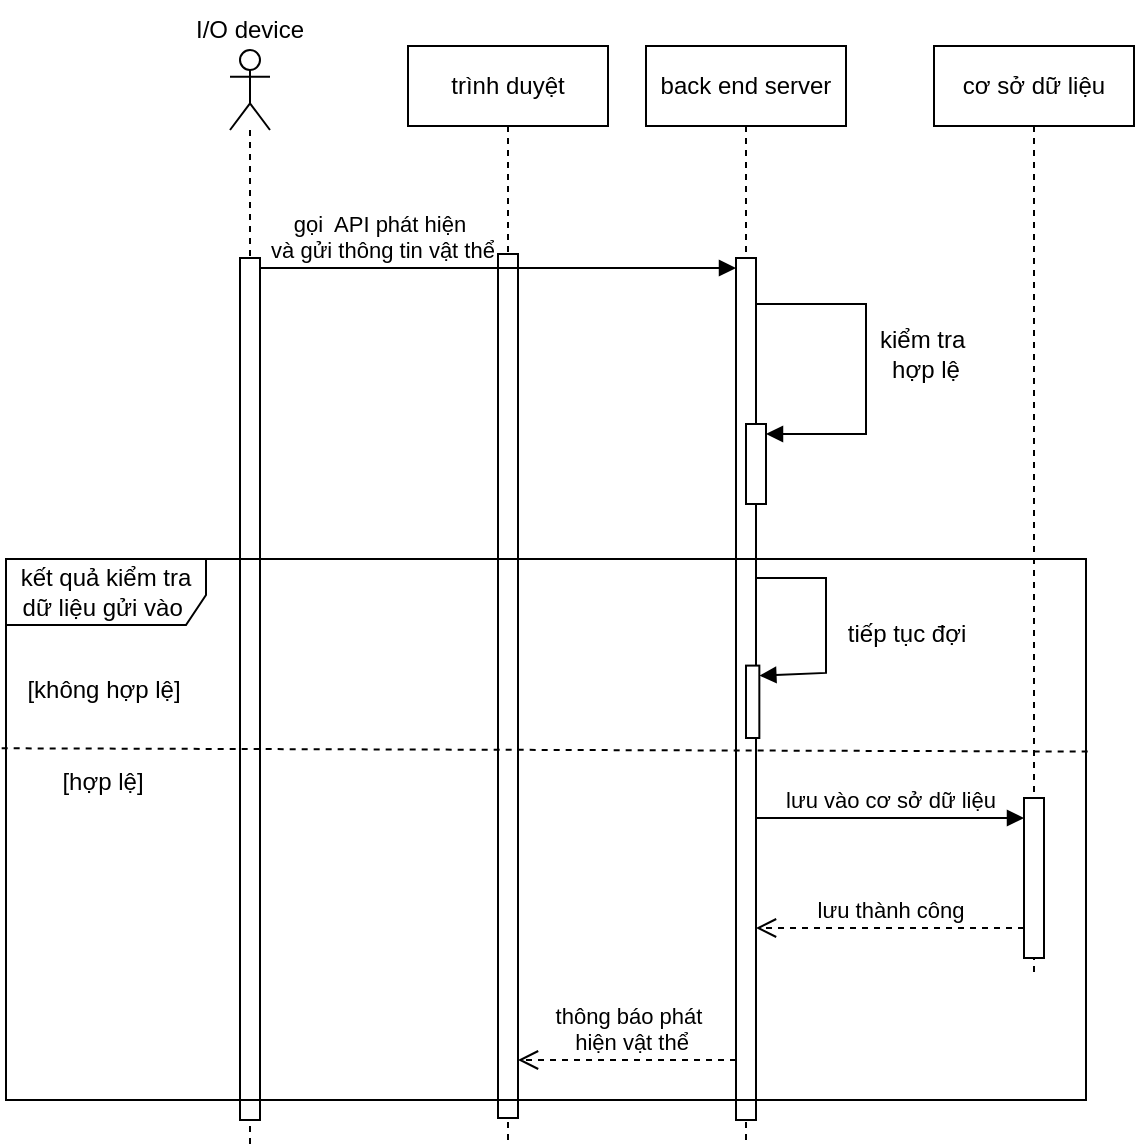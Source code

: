 <mxfile version="24.4.10" type="github" pages="3">
  <diagram name="Page-1" id="2YBvvXClWsGukQMizWep">
    <mxGraphModel dx="910" dy="729" grid="0" gridSize="10" guides="1" tooltips="1" connect="1" arrows="1" fold="1" page="1" pageScale="1" pageWidth="850" pageHeight="1100" math="0" shadow="0">
      <root>
        <mxCell id="0" />
        <mxCell id="1" parent="0" />
        <mxCell id="qbolyQlM2R75Ob0lbREY-8" value="back end server" style="shape=umlLifeline;perimeter=lifelinePerimeter;whiteSpace=wrap;html=1;container=1;dropTarget=0;collapsible=0;recursiveResize=0;outlineConnect=0;portConstraint=eastwest;newEdgeStyle={&quot;curved&quot;:0,&quot;rounded&quot;:0};" parent="1" vertex="1">
          <mxGeometry x="460" y="50" width="100" height="547" as="geometry" />
        </mxCell>
        <mxCell id="ZmXnLd7pqnVYRh7yUR3c-2" value="" style="html=1;points=[[0,0,0,0,5],[0,1,0,0,-5],[1,0,0,0,5],[1,1,0,0,-5]];perimeter=orthogonalPerimeter;outlineConnect=0;targetShapes=umlLifeline;portConstraint=eastwest;newEdgeStyle={&quot;curved&quot;:0,&quot;rounded&quot;:0};" parent="qbolyQlM2R75Ob0lbREY-8" vertex="1">
          <mxGeometry x="45" y="106" width="10" height="431" as="geometry" />
        </mxCell>
        <mxCell id="1TDgZ17aLIaGZtxDTIRO-5" value="" style="html=1;points=[[0,0,0,0,5],[0,1,0,0,-5],[1,0,0,0,5],[1,1,0,0,-5]];perimeter=orthogonalPerimeter;outlineConnect=0;targetShapes=umlLifeline;portConstraint=eastwest;newEdgeStyle={&quot;curved&quot;:0,&quot;rounded&quot;:0};" vertex="1" parent="qbolyQlM2R75Ob0lbREY-8">
          <mxGeometry x="50" y="189" width="10" height="40" as="geometry" />
        </mxCell>
        <mxCell id="1TDgZ17aLIaGZtxDTIRO-6" value="" style="html=1;verticalAlign=bottom;endArrow=block;curved=0;rounded=0;entryX=1;entryY=0;entryDx=0;entryDy=5;entryPerimeter=0;" edge="1" parent="qbolyQlM2R75Ob0lbREY-8" source="ZmXnLd7pqnVYRh7yUR3c-2" target="1TDgZ17aLIaGZtxDTIRO-5">
          <mxGeometry width="80" relative="1" as="geometry">
            <mxPoint x="60" y="139" as="sourcePoint" />
            <mxPoint x="110" y="199" as="targetPoint" />
            <Array as="points">
              <mxPoint x="110" y="129" />
              <mxPoint x="110" y="194" />
            </Array>
          </mxGeometry>
        </mxCell>
        <mxCell id="qbolyQlM2R75Ob0lbREY-13" value="" style="shape=umlLifeline;perimeter=lifelinePerimeter;whiteSpace=wrap;html=1;container=1;dropTarget=0;collapsible=0;recursiveResize=0;outlineConnect=0;portConstraint=eastwest;newEdgeStyle={&quot;curved&quot;:0,&quot;rounded&quot;:0};participant=umlActor;" parent="1" vertex="1">
          <mxGeometry x="252" y="52" width="20" height="547" as="geometry" />
        </mxCell>
        <mxCell id="ZmXnLd7pqnVYRh7yUR3c-1" value="" style="html=1;points=[[0,0,0,0,5],[0,1,0,0,-5],[1,0,0,0,5],[1,1,0,0,-5]];perimeter=orthogonalPerimeter;outlineConnect=0;targetShapes=umlLifeline;portConstraint=eastwest;newEdgeStyle={&quot;curved&quot;:0,&quot;rounded&quot;:0};" parent="qbolyQlM2R75Ob0lbREY-13" vertex="1">
          <mxGeometry x="5" y="104" width="10" height="431" as="geometry" />
        </mxCell>
        <mxCell id="qbolyQlM2R75Ob0lbREY-14" value="I/O device" style="text;html=1;align=center;verticalAlign=middle;whiteSpace=wrap;rounded=0;" parent="1" vertex="1">
          <mxGeometry x="232" y="27" width="60" height="30" as="geometry" />
        </mxCell>
        <mxCell id="ZmXnLd7pqnVYRh7yUR3c-7" value="cơ sở dữ liệu" style="shape=umlLifeline;perimeter=lifelinePerimeter;whiteSpace=wrap;html=1;container=1;dropTarget=0;collapsible=0;recursiveResize=0;outlineConnect=0;portConstraint=eastwest;newEdgeStyle={&quot;curved&quot;:0,&quot;rounded&quot;:0};" parent="1" vertex="1">
          <mxGeometry x="604" y="50" width="100" height="466" as="geometry" />
        </mxCell>
        <mxCell id="ZmXnLd7pqnVYRh7yUR3c-16" value="" style="html=1;points=[[0,0,0,0,5],[0,1,0,0,-5],[1,0,0,0,5],[1,1,0,0,-5]];perimeter=orthogonalPerimeter;outlineConnect=0;targetShapes=umlLifeline;portConstraint=eastwest;newEdgeStyle={&quot;curved&quot;:0,&quot;rounded&quot;:0};" parent="ZmXnLd7pqnVYRh7yUR3c-7" vertex="1">
          <mxGeometry x="45" y="376" width="10" height="80" as="geometry" />
        </mxCell>
        <mxCell id="ZmXnLd7pqnVYRh7yUR3c-10" value="thông báo phát&lt;div&gt;&amp;nbsp;hiện vật thể&lt;/div&gt;" style="html=1;verticalAlign=bottom;endArrow=open;dashed=1;endSize=8;curved=0;rounded=0;" parent="1" edge="1" target="1TDgZ17aLIaGZtxDTIRO-21">
          <mxGeometry relative="1" as="geometry">
            <mxPoint x="505" y="557" as="sourcePoint" />
            <mxPoint x="355" y="557" as="targetPoint" />
          </mxGeometry>
        </mxCell>
        <mxCell id="ZmXnLd7pqnVYRh7yUR3c-15" value="lưu vào cơ sở dữ liệu" style="html=1;verticalAlign=bottom;endArrow=block;curved=0;rounded=0;" parent="1" target="ZmXnLd7pqnVYRh7yUR3c-16" edge="1">
          <mxGeometry width="80" relative="1" as="geometry">
            <mxPoint x="515" y="436" as="sourcePoint" />
            <mxPoint x="685" y="436" as="targetPoint" />
          </mxGeometry>
        </mxCell>
        <mxCell id="ZmXnLd7pqnVYRh7yUR3c-17" value="lưu thành công" style="html=1;verticalAlign=bottom;endArrow=open;dashed=1;endSize=8;curved=0;rounded=0;" parent="1" source="ZmXnLd7pqnVYRh7yUR3c-16" edge="1">
          <mxGeometry relative="1" as="geometry">
            <mxPoint x="685" y="491" as="sourcePoint" />
            <mxPoint x="515" y="491" as="targetPoint" />
          </mxGeometry>
        </mxCell>
        <mxCell id="nVtUhnsX_qFx12Nxfcbm-1" value="trình duyệt" style="shape=umlLifeline;perimeter=lifelinePerimeter;whiteSpace=wrap;html=1;container=1;dropTarget=0;collapsible=0;recursiveResize=0;outlineConnect=0;portConstraint=eastwest;newEdgeStyle={&quot;curved&quot;:0,&quot;rounded&quot;:0};" vertex="1" parent="1">
          <mxGeometry x="341" y="50" width="100" height="547" as="geometry" />
        </mxCell>
        <mxCell id="1TDgZ17aLIaGZtxDTIRO-12" value="kiểm tra&amp;nbsp;&lt;div&gt;hợp lệ&lt;/div&gt;" style="text;html=1;align=center;verticalAlign=middle;whiteSpace=wrap;rounded=0;" vertex="1" parent="1">
          <mxGeometry x="550" y="189" width="100" height="30" as="geometry" />
        </mxCell>
        <mxCell id="1TDgZ17aLIaGZtxDTIRO-15" value="" style="group" vertex="1" connectable="0" parent="1">
          <mxGeometry x="510" y="316" width="40" height="80" as="geometry" />
        </mxCell>
        <mxCell id="1TDgZ17aLIaGZtxDTIRO-13" value="" style="html=1;points=[[0,0,0,0,5],[0,1,0,0,-5],[1,0,0,0,5],[1,1,0,0,-5]];perimeter=orthogonalPerimeter;outlineConnect=0;targetShapes=umlLifeline;portConstraint=eastwest;newEdgeStyle={&quot;curved&quot;:0,&quot;rounded&quot;:0};" vertex="1" parent="1TDgZ17aLIaGZtxDTIRO-15">
          <mxGeometry y="43.8" width="6.67" height="36.2" as="geometry" />
        </mxCell>
        <mxCell id="1TDgZ17aLIaGZtxDTIRO-14" value="" style="html=1;verticalAlign=bottom;endArrow=block;curved=0;rounded=0;entryX=1;entryY=0;entryDx=0;entryDy=5;entryPerimeter=0;" edge="1" parent="1" target="1TDgZ17aLIaGZtxDTIRO-13" source="ZmXnLd7pqnVYRh7yUR3c-2">
          <mxGeometry width="80" relative="1" as="geometry">
            <mxPoint x="520" y="316" as="sourcePoint" />
            <mxPoint x="550" y="367.1" as="targetPoint" />
            <Array as="points">
              <mxPoint x="550" y="316" />
              <mxPoint x="550" y="363.45" />
            </Array>
          </mxGeometry>
        </mxCell>
        <mxCell id="1TDgZ17aLIaGZtxDTIRO-20" value="tiếp tục đợi" style="text;html=1;align=center;verticalAlign=middle;resizable=0;points=[];autosize=1;strokeColor=none;fillColor=none;" vertex="1" parent="1">
          <mxGeometry x="550" y="329" width="80" height="30" as="geometry" />
        </mxCell>
        <mxCell id="1TDgZ17aLIaGZtxDTIRO-21" value="" style="html=1;points=[[0,0,0,0,5],[0,1,0,0,-5],[1,0,0,0,5],[1,1,0,0,-5]];perimeter=orthogonalPerimeter;outlineConnect=0;targetShapes=umlLifeline;portConstraint=eastwest;newEdgeStyle={&quot;curved&quot;:0,&quot;rounded&quot;:0};" vertex="1" parent="1">
          <mxGeometry x="386" y="154" width="10" height="432" as="geometry" />
        </mxCell>
        <mxCell id="1TDgZ17aLIaGZtxDTIRO-24" value="" style="group" vertex="1" connectable="0" parent="1">
          <mxGeometry x="270" y="130" width="117" height="30" as="geometry" />
        </mxCell>
        <mxCell id="ZmXnLd7pqnVYRh7yUR3c-3" value="" style="html=1;verticalAlign=bottom;endArrow=block;curved=0;rounded=0;exitX=1;exitY=0;exitDx=0;exitDy=5;exitPerimeter=0;entryX=0;entryY=0;entryDx=0;entryDy=5;entryPerimeter=0;" parent="1TDgZ17aLIaGZtxDTIRO-24" source="ZmXnLd7pqnVYRh7yUR3c-1" target="ZmXnLd7pqnVYRh7yUR3c-2" edge="1">
          <mxGeometry width="80" relative="1" as="geometry">
            <mxPoint x="-123" y="29" as="sourcePoint" />
            <mxPoint x="277" y="29" as="targetPoint" />
          </mxGeometry>
        </mxCell>
        <mxCell id="1TDgZ17aLIaGZtxDTIRO-22" value="&lt;span style=&quot;font-size: 11px; text-wrap: nowrap; background-color: rgb(255, 255, 255);&quot;&gt;gọi&amp;nbsp; API phát hiện&amp;nbsp;&lt;/span&gt;&lt;div style=&quot;font-size: 11px; text-wrap: nowrap;&quot;&gt;và gửi thông tin vật thể&lt;/div&gt;" style="text;html=1;align=center;verticalAlign=middle;whiteSpace=wrap;rounded=0;" vertex="1" parent="1TDgZ17aLIaGZtxDTIRO-24">
          <mxGeometry width="117" height="30" as="geometry" />
        </mxCell>
        <mxCell id="1TDgZ17aLIaGZtxDTIRO-25" value="" style="group" vertex="1" connectable="0" parent="1">
          <mxGeometry x="140" y="306.5" width="540" height="270.5" as="geometry" />
        </mxCell>
        <mxCell id="1TDgZ17aLIaGZtxDTIRO-7" value="kết quả kiểm tra dữ liệu gửi vào&amp;nbsp;" style="shape=umlFrame;whiteSpace=wrap;html=1;pointerEvents=0;width=100;height=33;" vertex="1" parent="1TDgZ17aLIaGZtxDTIRO-25">
          <mxGeometry width="540.0" height="270.5" as="geometry" />
        </mxCell>
        <mxCell id="1TDgZ17aLIaGZtxDTIRO-9" value="[không hợp lệ]" style="text;html=1;align=center;verticalAlign=middle;whiteSpace=wrap;rounded=0;" vertex="1" parent="1TDgZ17aLIaGZtxDTIRO-25">
          <mxGeometry x="7.5" y="55.61" width="81.5" height="19.21" as="geometry" />
        </mxCell>
        <mxCell id="1TDgZ17aLIaGZtxDTIRO-10" value="[hợp lệ]" style="text;html=1;align=center;verticalAlign=middle;whiteSpace=wrap;rounded=0;" vertex="1" parent="1TDgZ17aLIaGZtxDTIRO-25">
          <mxGeometry x="25.75" y="101.947" width="45.0" height="19.207" as="geometry" />
        </mxCell>
        <mxCell id="1TDgZ17aLIaGZtxDTIRO-8" value="" style="endArrow=none;dashed=1;html=1;rounded=0;entryX=1.005;entryY=0.245;entryDx=0;entryDy=0;entryPerimeter=0;exitX=-0.004;exitY=0.239;exitDx=0;exitDy=0;exitPerimeter=0;" edge="1" parent="1TDgZ17aLIaGZtxDTIRO-25">
          <mxGeometry width="50" height="50" relative="1" as="geometry">
            <mxPoint x="-2.16" y="94.649" as="sourcePoint" />
            <mxPoint x="542.7" y="96.273" as="targetPoint" />
          </mxGeometry>
        </mxCell>
      </root>
    </mxGraphModel>
  </diagram>
  <diagram id="wsipa3nCR_cgtwHuJBkn" name="Trang-2">
    <mxGraphModel grid="0" page="1" gridSize="10" guides="1" tooltips="1" connect="1" arrows="1" fold="1" pageScale="1" pageWidth="827" pageHeight="1169" math="0" shadow="0">
      <root>
        <mxCell id="0" />
        <mxCell id="1" parent="0" />
        <mxCell id="sqwxat3A_O1277O_DdnL-1" value="" style="shape=umlLifeline;perimeter=lifelinePerimeter;whiteSpace=wrap;html=1;container=1;dropTarget=0;collapsible=0;recursiveResize=0;outlineConnect=0;portConstraint=eastwest;newEdgeStyle={&quot;curved&quot;:0,&quot;rounded&quot;:0};participant=umlActor;" vertex="1" parent="1">
          <mxGeometry x="180" y="50" width="20" height="190" as="geometry" />
        </mxCell>
        <mxCell id="sqwxat3A_O1277O_DdnL-2" value="" style="html=1;points=[[0,0,0,0,5],[0,1,0,0,-5],[1,0,0,0,5],[1,1,0,0,-5]];perimeter=orthogonalPerimeter;outlineConnect=0;targetShapes=umlLifeline;portConstraint=eastwest;newEdgeStyle={&quot;curved&quot;:0,&quot;rounded&quot;:0};" vertex="1" parent="sqwxat3A_O1277O_DdnL-1">
          <mxGeometry x="5" y="105" width="10" height="75" as="geometry" />
        </mxCell>
        <mxCell id="sqwxat3A_O1277O_DdnL-3" value="trình duyệt" style="shape=umlLifeline;perimeter=lifelinePerimeter;whiteSpace=wrap;html=1;container=1;dropTarget=0;collapsible=0;recursiveResize=0;outlineConnect=0;portConstraint=eastwest;newEdgeStyle={&quot;curved&quot;:0,&quot;rounded&quot;:0};" vertex="1" parent="1">
          <mxGeometry x="258" y="50" width="100" height="300" as="geometry" />
        </mxCell>
        <mxCell id="sqwxat3A_O1277O_DdnL-4" value="" style="html=1;points=[[0,0,0,0,5],[0,1,0,0,-5],[1,0,0,0,5],[1,1,0,0,-5]];perimeter=orthogonalPerimeter;outlineConnect=0;targetShapes=umlLifeline;portConstraint=eastwest;newEdgeStyle={&quot;curved&quot;:0,&quot;rounded&quot;:0};" vertex="1" parent="sqwxat3A_O1277O_DdnL-3">
          <mxGeometry x="45" y="165" width="10" height="120" as="geometry" />
        </mxCell>
        <mxCell id="sqwxat3A_O1277O_DdnL-5" value="Cobot framework" style="shape=umlLifeline;perimeter=lifelinePerimeter;whiteSpace=wrap;html=1;container=1;dropTarget=0;collapsible=0;recursiveResize=0;outlineConnect=0;portConstraint=eastwest;newEdgeStyle={&quot;curved&quot;:0,&quot;rounded&quot;:0};" vertex="1" parent="1">
          <mxGeometry x="584" y="50" width="100" height="380" as="geometry" />
        </mxCell>
        <mxCell id="sqwxat3A_O1277O_DdnL-6" value="" style="html=1;points=[[0,0,0,0,5],[0,1,0,0,-5],[1,0,0,0,5],[1,1,0,0,-5]];perimeter=orthogonalPerimeter;outlineConnect=0;targetShapes=umlLifeline;portConstraint=eastwest;newEdgeStyle={&quot;curved&quot;:0,&quot;rounded&quot;:0};" vertex="1" parent="sqwxat3A_O1277O_DdnL-5">
          <mxGeometry x="45" y="311" width="10" height="54" as="geometry" />
        </mxCell>
        <mxCell id="fLsFqSRuKYM0FR46ndsp-1" value="&lt;span style=&quot;font-weight: normal;&quot;&gt;User&lt;/span&gt;" style="text;align=center;fontStyle=1;verticalAlign=middle;spacingLeft=3;spacingRight=3;strokeColor=none;rotatable=0;points=[[0,0.5],[1,0.5]];portConstraint=eastwest;html=1;" vertex="1" parent="1">
          <mxGeometry x="150" y="27" width="80" height="26" as="geometry" />
        </mxCell>
        <mxCell id="fLsFqSRuKYM0FR46ndsp-2" value="mở ứng dụng&lt;div&gt;&amp;nbsp;trên trình duyệt&amp;nbsp;&lt;/div&gt;" style="html=1;verticalAlign=bottom;startArrow=oval;startFill=1;endArrow=block;startSize=8;curved=0;rounded=0;" edge="1" parent="1">
          <mxGeometry width="60" relative="1" as="geometry">
            <mxPoint x="100" y="160" as="sourcePoint" />
            <mxPoint x="190" y="160" as="targetPoint" />
          </mxGeometry>
        </mxCell>
        <mxCell id="fLsFqSRuKYM0FR46ndsp-4" value="lập trình công&lt;div&gt;&amp;nbsp;việc cho cobot&lt;/div&gt;" style="html=1;verticalAlign=bottom;endArrow=block;curved=0;rounded=0;" edge="1" parent="1" target="sqwxat3A_O1277O_DdnL-4">
          <mxGeometry width="80" relative="1" as="geometry">
            <mxPoint x="195" y="228.5" as="sourcePoint" />
            <mxPoint x="345" y="228.5" as="targetPoint" />
          </mxGeometry>
        </mxCell>
        <mxCell id="fLsFqSRuKYM0FR46ndsp-6" value="gọi các API để lấy dữ liệu" style="html=1;verticalAlign=bottom;endArrow=block;curved=0;rounded=0;" edge="1" parent="1" source="sqwxat3A_O1277O_DdnL-4" target="3-T_g8drjAlXLT7Miw2y-3">
          <mxGeometry width="80" relative="1" as="geometry">
            <mxPoint x="355" y="329.5" as="sourcePoint" />
            <mxPoint x="505" y="329.5" as="targetPoint" />
          </mxGeometry>
        </mxCell>
        <mxCell id="fLsFqSRuKYM0FR46ndsp-7" value="gọi hành động&lt;div&gt;&amp;nbsp;được yêu cầu&lt;/div&gt;" style="html=1;verticalAlign=bottom;endArrow=block;curved=0;rounded=0;" edge="1" parent="1">
          <mxGeometry width="80" relative="1" as="geometry">
            <mxPoint x="468" y="364.0" as="sourcePoint" />
            <mxPoint x="629" y="364.0" as="targetPoint" />
          </mxGeometry>
        </mxCell>
        <mxCell id="fLsFqSRuKYM0FR46ndsp-8" value="trả về dữ liệu chuỗi&amp;nbsp;&lt;div&gt;hành động và vật thể&lt;/div&gt;" style="html=1;verticalAlign=bottom;endArrow=open;dashed=1;endSize=8;curved=0;rounded=0;" edge="1" parent="1">
          <mxGeometry relative="1" as="geometry">
            <mxPoint x="629" y="410" as="sourcePoint" />
            <mxPoint x="468" y="410" as="targetPoint" />
          </mxGeometry>
        </mxCell>
        <mxCell id="fLsFqSRuKYM0FR46ndsp-16" value="" style="group" vertex="1" connectable="0" parent="1">
          <mxGeometry x="515" y="529" width="360" height="31.5" as="geometry" />
        </mxCell>
        <mxCell id="fLsFqSRuKYM0FR46ndsp-18" value="&lt;span style=&quot;font-size: 11px; text-wrap: nowrap; background-color: rgb(255, 255, 255);&quot;&gt;cập nhật lại&lt;/span&gt;&lt;div style=&quot;font-size: 11px; text-wrap: nowrap;&quot;&gt;&amp;nbsp;thông tin vật thể&lt;/div&gt;" style="text;html=1;align=center;verticalAlign=middle;whiteSpace=wrap;rounded=0;" vertex="1" parent="fLsFqSRuKYM0FR46ndsp-16">
          <mxGeometry x="-45" width="90" height="30" as="geometry" />
        </mxCell>
        <mxCell id="2lhaHbxb8nSZ7PpZBFpq-1" value="cơ sở dữ liệu" style="shape=umlLifeline;perimeter=lifelinePerimeter;whiteSpace=wrap;html=1;container=1;dropTarget=0;collapsible=0;recursiveResize=0;outlineConnect=0;portConstraint=eastwest;newEdgeStyle={&quot;curved&quot;:0,&quot;rounded&quot;:0};" vertex="1" parent="1">
          <mxGeometry x="747" y="50" width="100" height="540" as="geometry" />
        </mxCell>
        <mxCell id="2lhaHbxb8nSZ7PpZBFpq-3" value="" style="html=1;points=[[0,0,0,0,5],[0,1,0,0,-5],[1,0,0,0,5],[1,1,0,0,-5]];perimeter=orthogonalPerimeter;outlineConnect=0;targetShapes=umlLifeline;portConstraint=eastwest;newEdgeStyle={&quot;curved&quot;:0,&quot;rounded&quot;:0};" vertex="1" parent="2lhaHbxb8nSZ7PpZBFpq-1">
          <mxGeometry x="45" y="395" width="10" height="126" as="geometry" />
        </mxCell>
        <mxCell id="3-T_g8drjAlXLT7Miw2y-1" value="back end server" style="shape=umlLifeline;perimeter=lifelinePerimeter;whiteSpace=wrap;html=1;container=1;dropTarget=0;collapsible=0;recursiveResize=0;outlineConnect=0;portConstraint=eastwest;newEdgeStyle={&quot;curved&quot;:0,&quot;rounded&quot;:0};" vertex="1" parent="1">
          <mxGeometry x="413" y="50" width="100" height="680" as="geometry" />
        </mxCell>
        <mxCell id="3-T_g8drjAlXLT7Miw2y-3" value="" style="html=1;points=[[0,0,0,0,5],[0,1,0,0,-5],[1,0,0,0,5],[1,1,0,0,-5]];perimeter=orthogonalPerimeter;outlineConnect=0;targetShapes=umlLifeline;portConstraint=eastwest;newEdgeStyle={&quot;curved&quot;:0,&quot;rounded&quot;:0};" vertex="1" parent="3-T_g8drjAlXLT7Miw2y-1">
          <mxGeometry x="45" y="277" width="10" height="388" as="geometry" />
        </mxCell>
        <mxCell id="0mubl2clS2pRkxIXKCVS-3" value="gửi API lập trình&lt;div&gt;&amp;nbsp;công việc cho cobot&lt;/div&gt;" style="html=1;verticalAlign=bottom;endArrow=block;curved=0;rounded=0;" edge="1" parent="1" source="3-T_g8drjAlXLT7Miw2y-3" target="0mubl2clS2pRkxIXKCVS-4">
          <mxGeometry width="80" relative="1" as="geometry">
            <mxPoint x="550" y="675" as="sourcePoint" />
            <mxPoint x="630" y="675" as="targetPoint" />
          </mxGeometry>
        </mxCell>
        <mxCell id="0mubl2clS2pRkxIXKCVS-5" value="đợi công&amp;nbsp;&lt;div&gt;việc tiếp theo&lt;/div&gt;" style="html=1;verticalAlign=bottom;endArrow=open;dashed=1;endSize=8;curved=0;rounded=0;exitX=0;exitY=1;exitDx=0;exitDy=-5;exitPerimeter=0;" edge="1" parent="1" source="0mubl2clS2pRkxIXKCVS-4" target="3-T_g8drjAlXLT7Miw2y-3">
          <mxGeometry relative="1" as="geometry">
            <mxPoint x="1017" y="686" as="sourcePoint" />
            <mxPoint x="515" y="686" as="targetPoint" />
          </mxGeometry>
        </mxCell>
        <mxCell id="0mubl2clS2pRkxIXKCVS-7" value="" style="group" vertex="1" connectable="0" parent="1">
          <mxGeometry x="883" y="27" width="60" height="973" as="geometry" />
        </mxCell>
        <mxCell id="0mubl2clS2pRkxIXKCVS-1" value="" style="shape=umlLifeline;perimeter=lifelinePerimeter;whiteSpace=wrap;html=1;container=1;dropTarget=0;collapsible=0;recursiveResize=0;outlineConnect=0;portConstraint=eastwest;newEdgeStyle={&quot;curved&quot;:0,&quot;rounded&quot;:0};participant=umlActor;" vertex="1" parent="0mubl2clS2pRkxIXKCVS-7">
          <mxGeometry x="20" y="23" width="20" height="657" as="geometry" />
        </mxCell>
        <mxCell id="0mubl2clS2pRkxIXKCVS-4" value="" style="html=1;points=[[0,0,0,0,5],[0,1,0,0,-5],[1,0,0,0,5],[1,1,0,0,-5]];perimeter=orthogonalPerimeter;outlineConnect=0;targetShapes=umlLifeline;portConstraint=eastwest;newEdgeStyle={&quot;curved&quot;:0,&quot;rounded&quot;:0};" vertex="1" parent="0mubl2clS2pRkxIXKCVS-1">
          <mxGeometry x="5" y="565" width="10" height="80" as="geometry" />
        </mxCell>
        <mxCell id="0mubl2clS2pRkxIXKCVS-2" value="cobot" style="text;html=1;align=center;verticalAlign=middle;whiteSpace=wrap;rounded=0;" vertex="1" parent="0mubl2clS2pRkxIXKCVS-7">
          <mxGeometry width="60" height="30" as="geometry" />
        </mxCell>
        <mxCell id="fLsFqSRuKYM0FR46ndsp-11" value="" style="html=1;verticalAlign=bottom;endArrow=block;curved=0;rounded=0;entryX=0;entryY=0;entryDx=0;entryDy=5;entryPerimeter=0;" edge="1" parent="1" source="3-T_g8drjAlXLT7Miw2y-3" target="2lhaHbxb8nSZ7PpZBFpq-3">
          <mxGeometry width="80" relative="1" as="geometry">
            <mxPoint x="515" y="447" as="sourcePoint" />
            <mxPoint x="875" y="447" as="targetPoint" />
          </mxGeometry>
        </mxCell>
        <mxCell id="fLsFqSRuKYM0FR46ndsp-14" value="" style="html=1;verticalAlign=bottom;endArrow=open;dashed=1;endSize=8;curved=0;rounded=0;" edge="1" parent="1" source="2lhaHbxb8nSZ7PpZBFpq-3" target="3-T_g8drjAlXLT7Miw2y-3">
          <mxGeometry relative="1" as="geometry">
            <mxPoint x="875.0" y="495.5" as="sourcePoint" />
            <mxPoint x="695" y="495.5" as="targetPoint" />
          </mxGeometry>
        </mxCell>
        <mxCell id="fLsFqSRuKYM0FR46ndsp-15" value="trả về vật dữ liệu vật thể" style="text;html=1;align=center;verticalAlign=middle;whiteSpace=wrap;rounded=0;" vertex="1" parent="1">
          <mxGeometry x="700" y="480" width="82.963" height="30" as="geometry" />
        </mxCell>
        <mxCell id="fLsFqSRuKYM0FR46ndsp-12" value="&lt;span style=&quot;font-size: 11px; text-wrap: nowrap; background-color: rgb(255, 255, 255);&quot;&gt;tìm kiếm dữ liệu vật&lt;/span&gt;&lt;div style=&quot;font-size: 11px; text-wrap: nowrap;&quot;&gt;&amp;nbsp;thể trong cơ sở dữ liệu&lt;/div&gt;" style="text;html=1;align=center;verticalAlign=middle;whiteSpace=wrap;rounded=0;" vertex="1" parent="1">
          <mxGeometry x="480" y="420" width="110" height="30" as="geometry" />
        </mxCell>
        <mxCell id="fLsFqSRuKYM0FR46ndsp-17" value="" style="html=1;verticalAlign=bottom;endArrow=block;curved=0;rounded=0;labelPosition=center;verticalLabelPosition=top;align=center;" edge="1" parent="1">
          <mxGeometry width="80" relative="1" as="geometry">
            <mxPoint x="468" y="561" as="sourcePoint" />
            <mxPoint x="792" y="561" as="targetPoint" />
          </mxGeometry>
        </mxCell>
      </root>
    </mxGraphModel>
  </diagram>
  <diagram id="kZF8f8IZLHWlZsNTSeDj" name="Trang-3">
    <mxGraphModel grid="1" page="1" gridSize="10" guides="1" tooltips="1" connect="1" arrows="1" fold="1" pageScale="1" pageWidth="827" pageHeight="1169" math="0" shadow="0">
      <root>
        <mxCell id="0" />
        <mxCell id="1" parent="0" />
      </root>
    </mxGraphModel>
  </diagram>
</mxfile>
